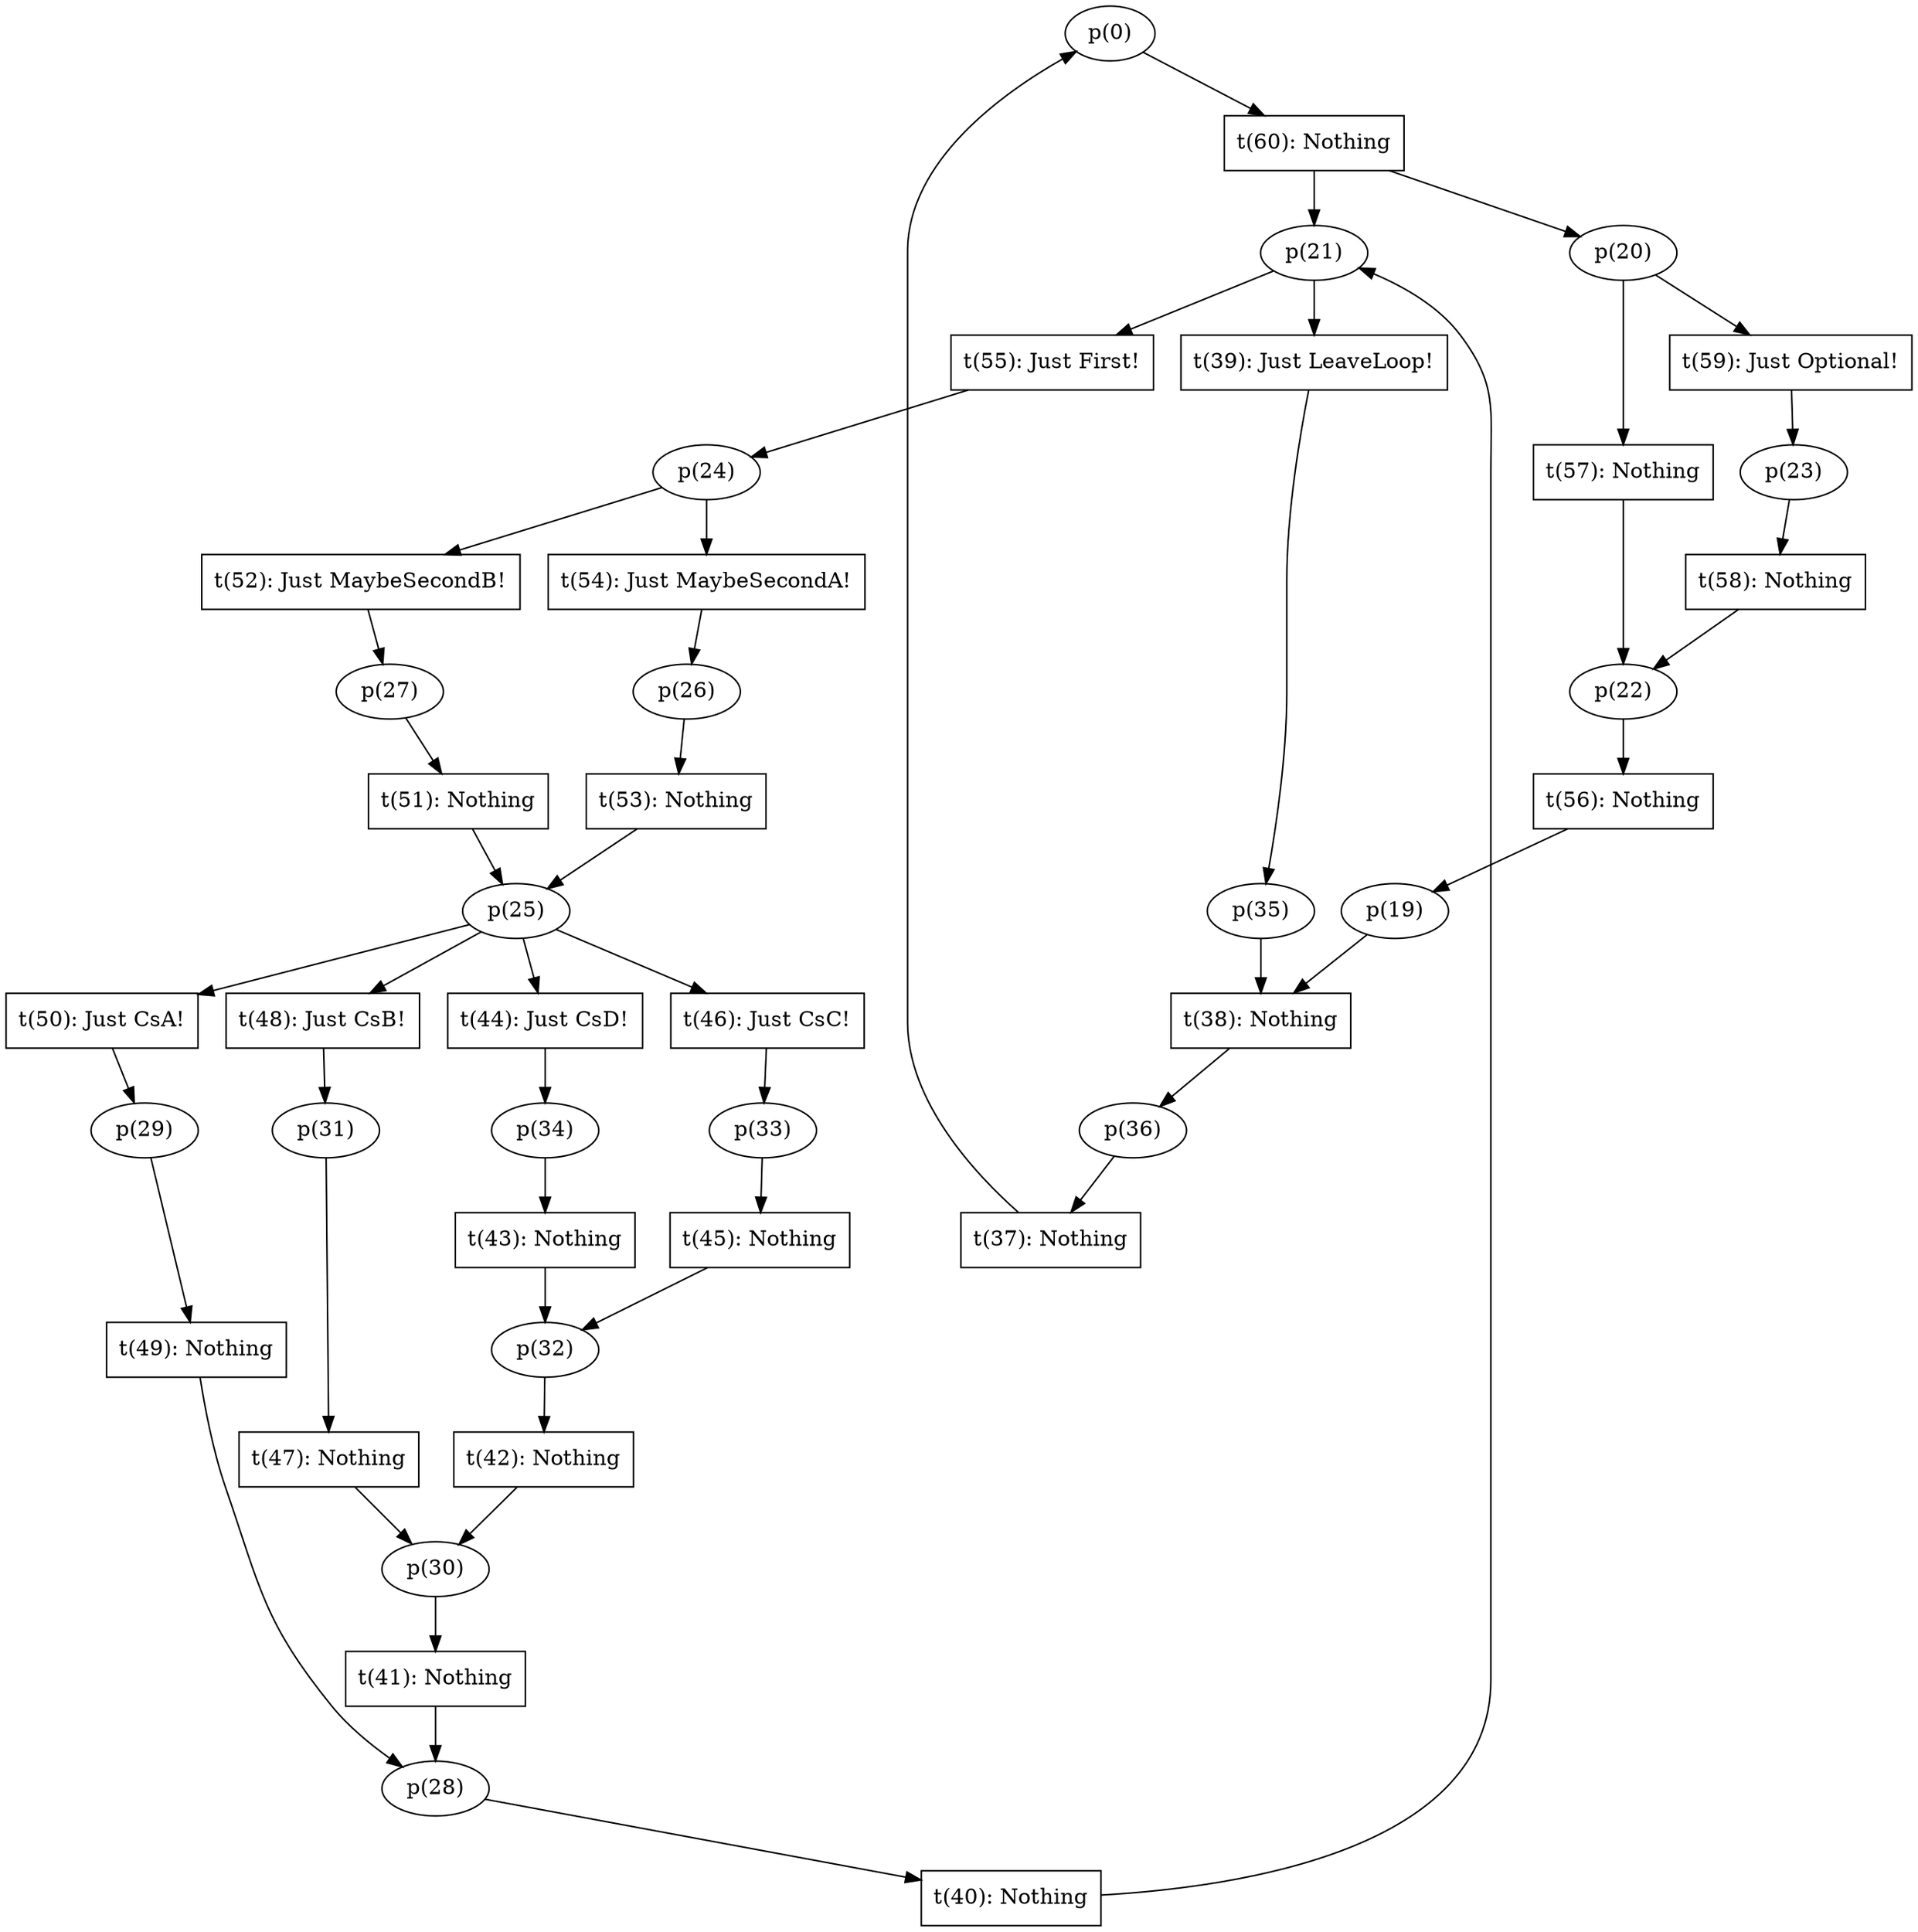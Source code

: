 digraph {
label=""
0 [label="p(0)"];
20 [label="p(20)"];
21 [label="p(21)"];
23 [label="p(23)"];
22 [label="p(22)"];
19 [label="p(19)"];
24 [label="p(24)"];
26 [label="p(26)"];
25 [label="p(25)"];
27 [label="p(27)"];
29 [label="p(29)"];
28 [label="p(28)"];
31 [label="p(31)"];
30 [label="p(30)"];
33 [label="p(33)"];
32 [label="p(32)"];
34 [label="p(34)"];
35 [label="p(35)"];
36 [label="p(36)"];
60 [shape=box, label="t(60\): Nothing"];
0 -> 60;
60 -> 20;
60 -> 21;
59 [shape=box, label="t(59\): Just Optional!"];
20 -> 59;
59 -> 23;
58 [shape=box, label="t(58\): Nothing"];
23 -> 58;
58 -> 22;
57 [shape=box, label="t(57\): Nothing"];
20 -> 57;
57 -> 22;
56 [shape=box, label="t(56\): Nothing"];
22 -> 56;
56 -> 19;
55 [shape=box, label="t(55\): Just First!"];
21 -> 55;
55 -> 24;
54 [shape=box, label="t(54\): Just MaybeSecondA!"];
24 -> 54;
54 -> 26;
53 [shape=box, label="t(53\): Nothing"];
26 -> 53;
53 -> 25;
52 [shape=box, label="t(52\): Just MaybeSecondB!"];
24 -> 52;
52 -> 27;
51 [shape=box, label="t(51\): Nothing"];
27 -> 51;
51 -> 25;
50 [shape=box, label="t(50\): Just CsA!"];
25 -> 50;
50 -> 29;
49 [shape=box, label="t(49\): Nothing"];
29 -> 49;
49 -> 28;
48 [shape=box, label="t(48\): Just CsB!"];
25 -> 48;
48 -> 31;
47 [shape=box, label="t(47\): Nothing"];
31 -> 47;
47 -> 30;
46 [shape=box, label="t(46\): Just CsC!"];
25 -> 46;
46 -> 33;
45 [shape=box, label="t(45\): Nothing"];
33 -> 45;
45 -> 32;
44 [shape=box, label="t(44\): Just CsD!"];
25 -> 44;
44 -> 34;
43 [shape=box, label="t(43\): Nothing"];
34 -> 43;
43 -> 32;
42 [shape=box, label="t(42\): Nothing"];
32 -> 42;
42 -> 30;
41 [shape=box, label="t(41\): Nothing"];
30 -> 41;
41 -> 28;
40 [shape=box, label="t(40\): Nothing"];
28 -> 40;
40 -> 21;
39 [shape=box, label="t(39\): Just LeaveLoop!"];
21 -> 39;
39 -> 35;
38 [shape=box, label="t(38\): Nothing"];
35 -> 38;
19 -> 38;
38 -> 36;
37 [shape=box, label="t(37\): Nothing"];
36 -> 37;
37 -> 0;
}
